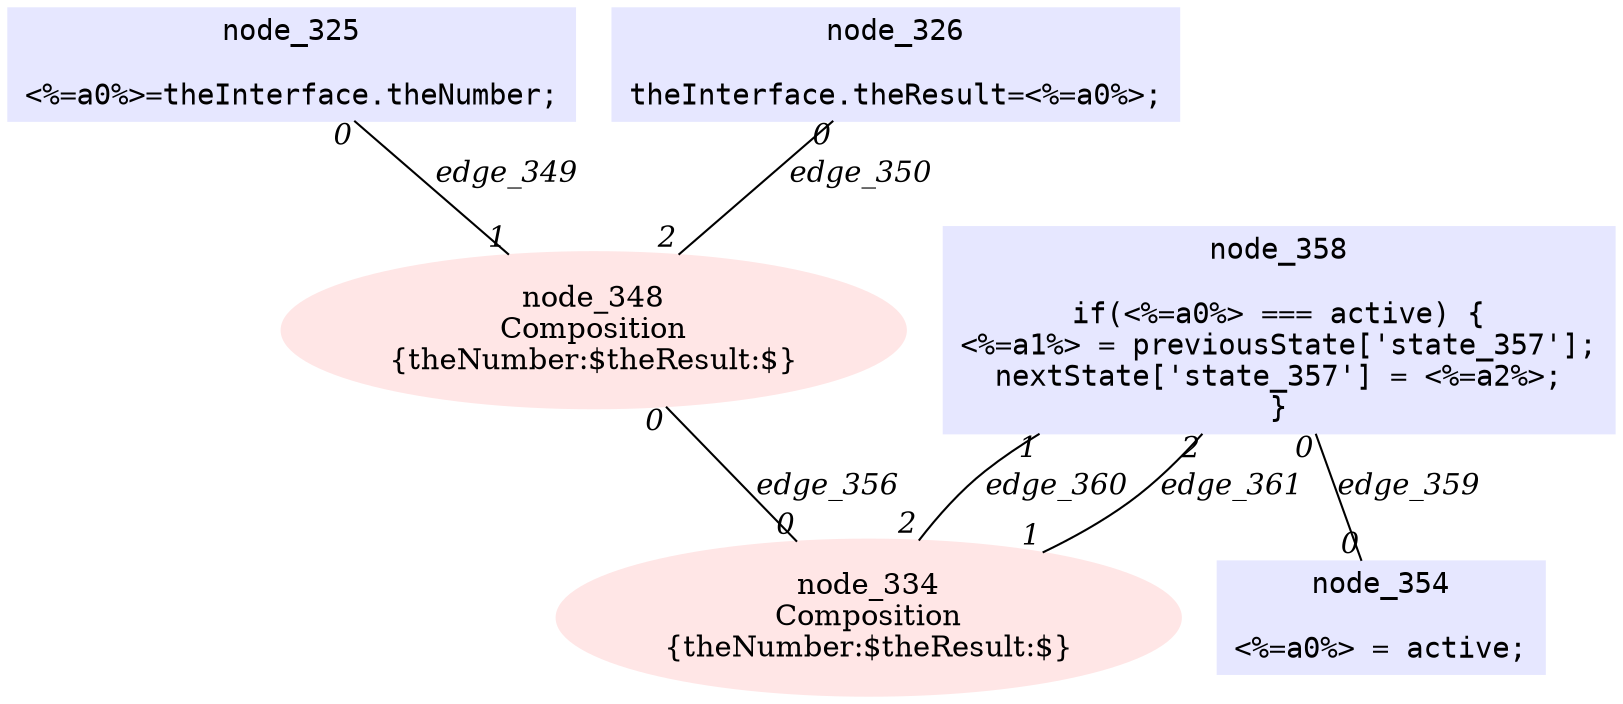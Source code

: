 digraph g{node_334 [shape=ellipse, style=filled, color="0.0 0.1 1.0", label="node_334
Composition
{theNumber:$theResult:$}" ]
node_348 [shape=ellipse, style=filled, color="0.0 0.1 1.0", label="node_348
Composition
{theNumber:$theResult:$}" ]
node_325 [shape=box, style=filled, color="0.66 0.1 1.0", fontname="Courier", label="node_325

<%=a0%>=theInterface.theNumber;
" ]
node_326 [shape=box, style=filled, color="0.66 0.1 1.0", fontname="Courier", label="node_326

theInterface.theResult=<%=a0%>;
" ]
node_354 [shape=box, style=filled, color="0.66 0.1 1.0", fontname="Courier", label="node_354

<%=a0%> = active;
" ]
node_358 [shape=box, style=filled, color="0.66 0.1 1.0", fontname="Courier", label="node_358

if(<%=a0%> === active) {
<%=a1%> = previousState['state_357'];
nextState['state_357'] = <%=a2%>;
}
" ]
node_325 -> node_348 [dir=none, arrowHead=none, fontname="Times-Italic", label="edge_349", headlabel="1", taillabel="0" ]
node_326 -> node_348 [dir=none, arrowHead=none, fontname="Times-Italic", label="edge_350", headlabel="2", taillabel="0" ]
node_348 -> node_334 [dir=none, arrowHead=none, fontname="Times-Italic", label="edge_356", headlabel="0", taillabel="0" ]
node_358 -> node_354 [dir=none, arrowHead=none, fontname="Times-Italic", label="edge_359", headlabel="0", taillabel="0" ]
node_358 -> node_334 [dir=none, arrowHead=none, fontname="Times-Italic", label="edge_360", headlabel="2", taillabel="1" ]
node_358 -> node_334 [dir=none, arrowHead=none, fontname="Times-Italic", label="edge_361", headlabel="1", taillabel="2" ]
}